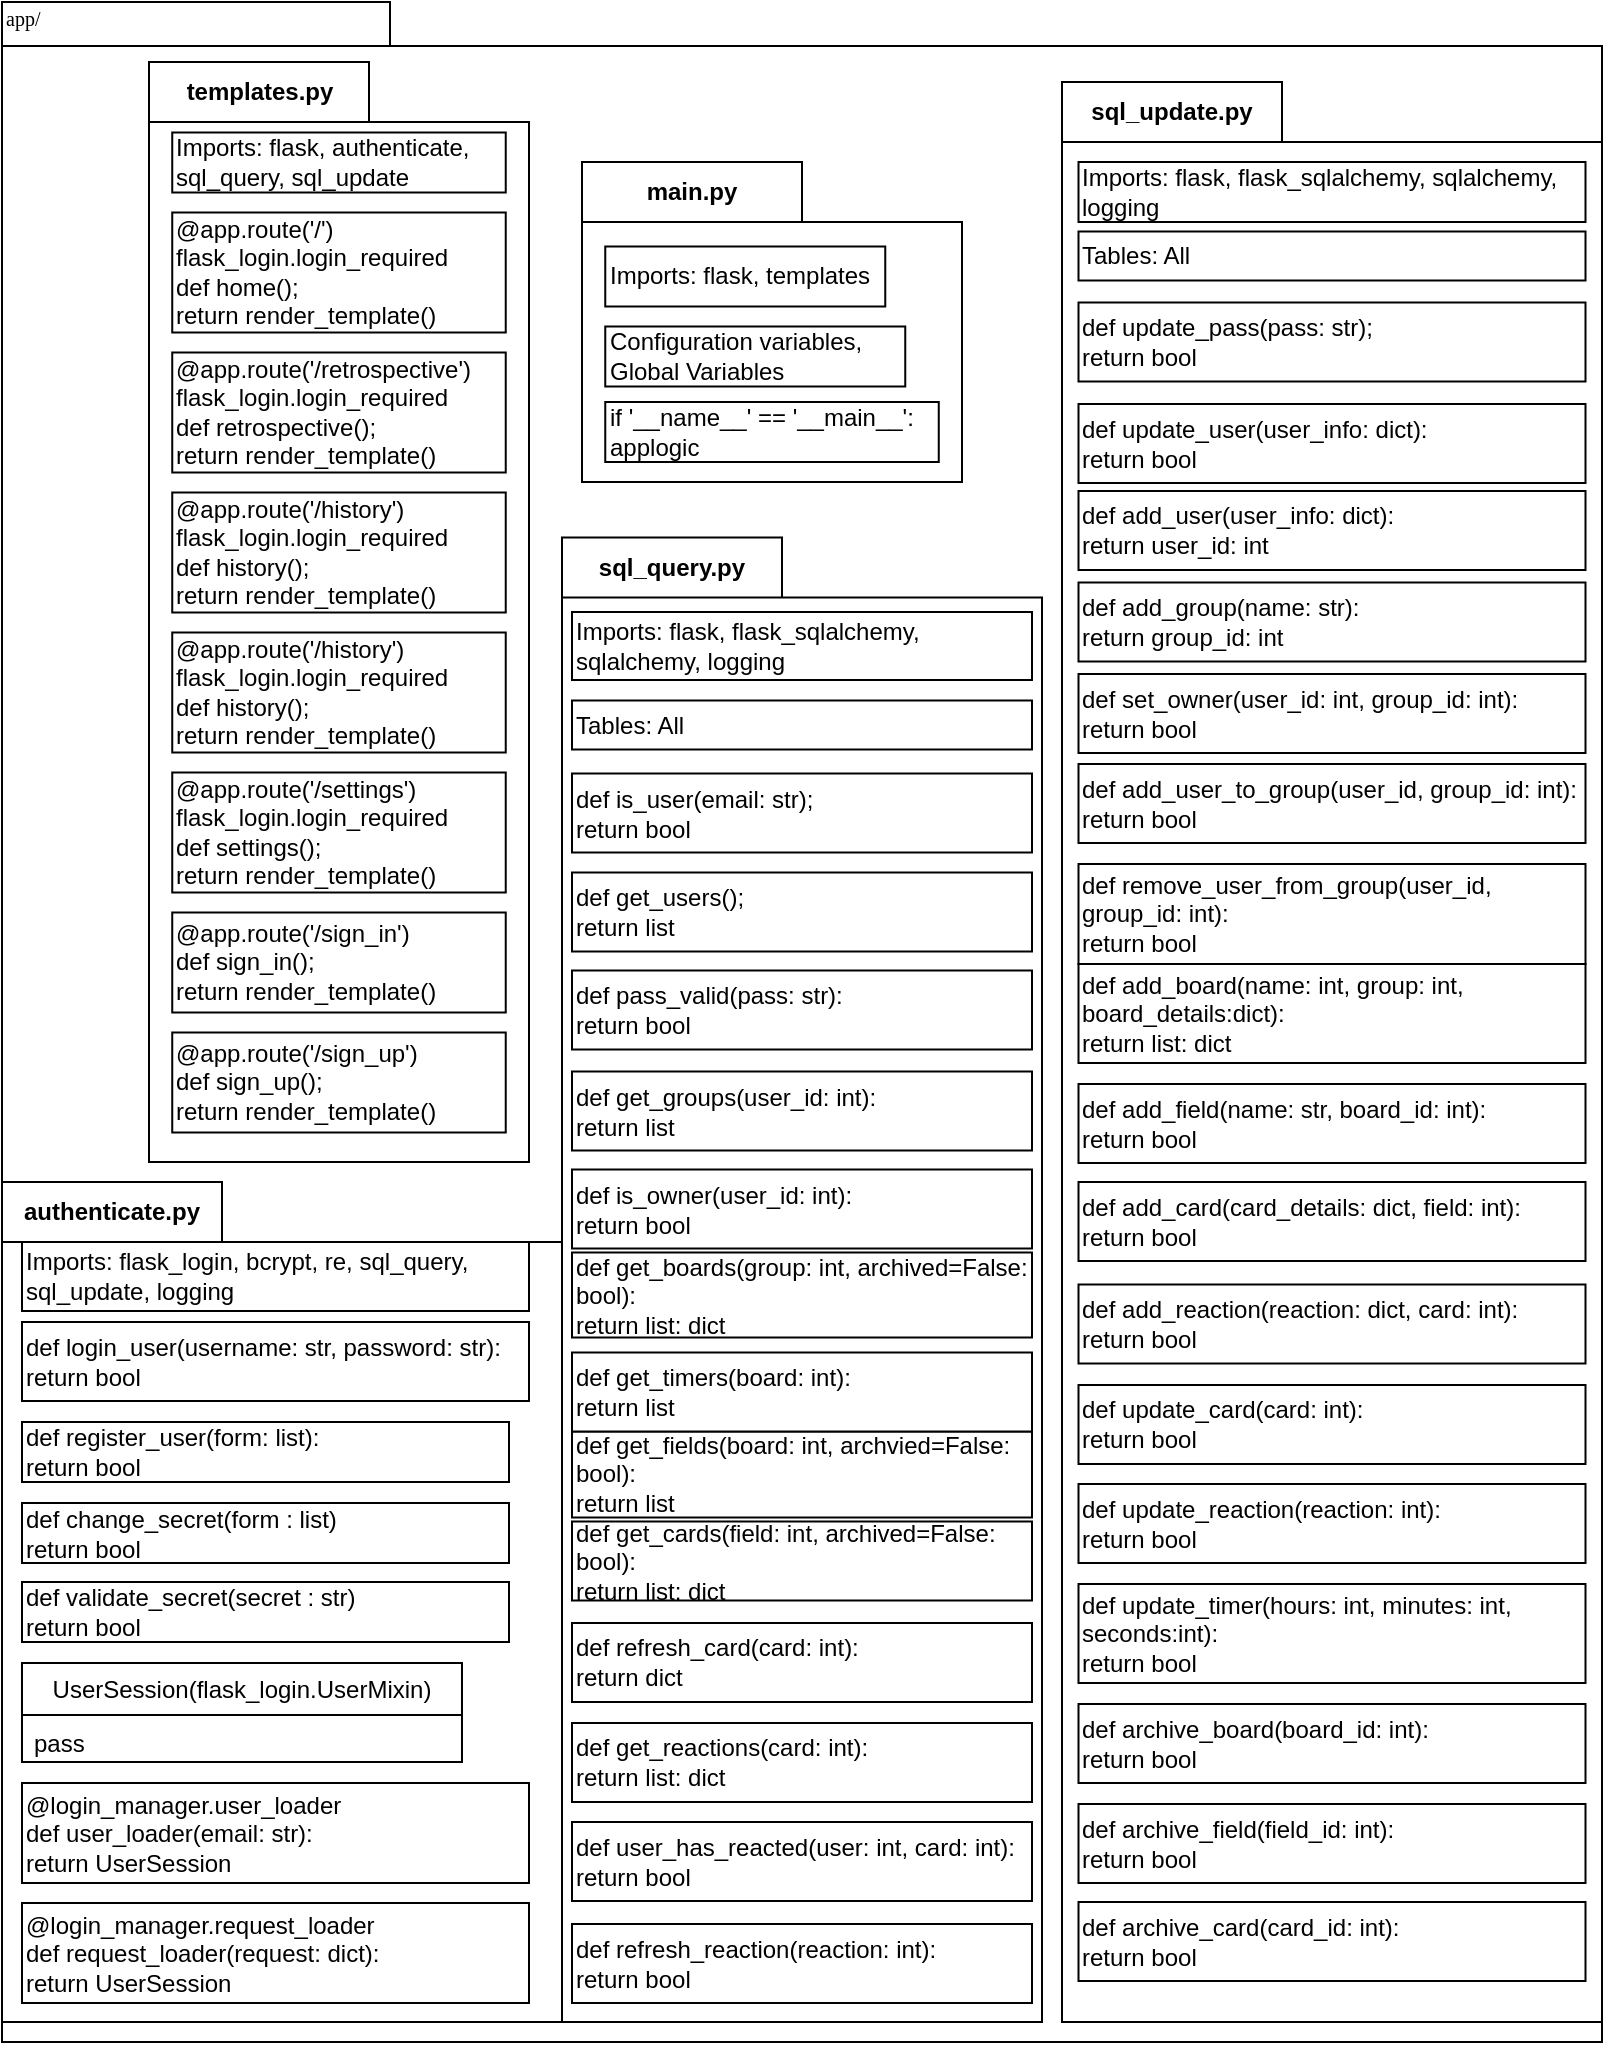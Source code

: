 <mxfile version="23.1.1" type="github">
  <diagram name="Page-1" id="b5b7bab2-c9e2-2cf4-8b2a-24fd1a2a6d21">
    <mxGraphModel dx="5551" dy="2537" grid="1" gridSize="10" guides="1" tooltips="1" connect="1" arrows="1" fold="1" page="1" pageScale="1" pageWidth="827" pageHeight="1169" background="none" math="0" shadow="0">
      <root>
        <mxCell id="0" />
        <mxCell id="1" parent="0" />
        <mxCell id="oABOveACmjRv8DOEJNGW-1" value="" style="shape=folder;fontStyle=1;spacingTop=10;tabWidth=194;tabHeight=22;tabPosition=left;html=1;rounded=0;shadow=0;comic=0;labelBackgroundColor=none;strokeWidth=1;fillColor=none;fontFamily=Verdana;fontSize=10;align=center;movable=1;resizable=1;rotatable=1;deletable=1;editable=1;locked=0;connectable=1;" parent="1" vertex="1">
          <mxGeometry x="-3290" y="30" width="800" height="1020" as="geometry" />
        </mxCell>
        <mxCell id="mbnMspnGtvejgizrEzkg-3" value="templates.py" style="shape=folder;fontStyle=1;tabWidth=110;tabHeight=30;tabPosition=left;html=1;boundedLbl=1;labelInHeader=1;container=1;collapsible=0;whiteSpace=wrap;" vertex="1" parent="1">
          <mxGeometry x="-3216.5" y="60" width="190" height="550" as="geometry" />
        </mxCell>
        <mxCell id="mbnMspnGtvejgizrEzkg-4" value="" style="html=1;strokeColor=none;resizeWidth=1;resizeHeight=1;fillColor=none;part=1;connectable=0;allowArrows=0;deletable=0;whiteSpace=wrap;" vertex="1" parent="mbnMspnGtvejgizrEzkg-3">
          <mxGeometry width="190.0" height="297.353" relative="1" as="geometry">
            <mxPoint y="30" as="offset" />
          </mxGeometry>
        </mxCell>
        <mxCell id="Ghdv_1RhHWvs7Wrgkg28-39" value="Imports:&amp;nbsp;flask, authenticate,&lt;br&gt;sql_query, sql_update" style="html=1;whiteSpace=wrap;align=left;" parent="mbnMspnGtvejgizrEzkg-3" vertex="1">
          <mxGeometry x="11.62" y="35.25" width="166.75" height="30" as="geometry" />
        </mxCell>
        <mxCell id="Ghdv_1RhHWvs7Wrgkg28-40" value="@app.route(&#39;/&#39;)&lt;br&gt;flask_login.login_required&lt;br&gt;def home();&lt;br&gt;return render_template()" style="html=1;whiteSpace=wrap;align=left;" parent="mbnMspnGtvejgizrEzkg-3" vertex="1">
          <mxGeometry x="11.62" y="75.25" width="166.75" height="60" as="geometry" />
        </mxCell>
        <mxCell id="Ghdv_1RhHWvs7Wrgkg28-41" value="@app.route(&#39;/retrospective&#39;)&lt;br&gt;flask_login.login_required&lt;br&gt;def retrospective();&lt;br&gt;return render_template()" style="html=1;whiteSpace=wrap;align=left;" parent="mbnMspnGtvejgizrEzkg-3" vertex="1">
          <mxGeometry x="11.62" y="145.25" width="166.75" height="60" as="geometry" />
        </mxCell>
        <mxCell id="Ghdv_1RhHWvs7Wrgkg28-42" value="@app.route(&#39;/history&#39;)&lt;br&gt;flask_login.login_required&lt;br&gt;def history();&lt;br&gt;return render_template()" style="html=1;whiteSpace=wrap;align=left;" parent="mbnMspnGtvejgizrEzkg-3" vertex="1">
          <mxGeometry x="11.62" y="215.25" width="166.75" height="60" as="geometry" />
        </mxCell>
        <mxCell id="Ghdv_1RhHWvs7Wrgkg28-43" value="@app.route(&#39;/history&#39;)&lt;br&gt;flask_login.login_required&lt;br&gt;def history();&lt;br&gt;return render_template()" style="html=1;whiteSpace=wrap;align=left;" parent="mbnMspnGtvejgizrEzkg-3" vertex="1">
          <mxGeometry x="11.62" y="285.25" width="166.75" height="60" as="geometry" />
        </mxCell>
        <mxCell id="Ghdv_1RhHWvs7Wrgkg28-44" value="@app.route(&#39;/settings&#39;)&lt;br&gt;flask_login.login_required&lt;br&gt;def settings();&lt;br&gt;return render_template()" style="html=1;whiteSpace=wrap;align=left;" parent="mbnMspnGtvejgizrEzkg-3" vertex="1">
          <mxGeometry x="11.62" y="355.25" width="166.75" height="60" as="geometry" />
        </mxCell>
        <mxCell id="mbnMspnGtvejgizrEzkg-1" value="@app.route(&#39;/sign_in&#39;)&lt;br&gt;def sign_in();&lt;br&gt;return render_template()" style="html=1;whiteSpace=wrap;align=left;" vertex="1" parent="mbnMspnGtvejgizrEzkg-3">
          <mxGeometry x="11.62" y="425.25" width="166.75" height="50" as="geometry" />
        </mxCell>
        <mxCell id="mbnMspnGtvejgizrEzkg-2" value="@app.route(&#39;/sign_up&#39;)&lt;br&gt;def sign_up();&lt;br&gt;return render_template()" style="html=1;whiteSpace=wrap;align=left;" vertex="1" parent="mbnMspnGtvejgizrEzkg-3">
          <mxGeometry x="11.62" y="485.25" width="166.75" height="50" as="geometry" />
        </mxCell>
        <mxCell id="Ghdv_1RhHWvs7Wrgkg28-36" value="sql_update.py" style="shape=folder;fontStyle=1;tabWidth=110;tabHeight=30;tabPosition=left;html=1;boundedLbl=1;labelInHeader=1;container=1;collapsible=0;whiteSpace=wrap;" parent="1" vertex="1">
          <mxGeometry x="-2760" y="70" width="270" height="970" as="geometry" />
        </mxCell>
        <mxCell id="Ghdv_1RhHWvs7Wrgkg28-37" value="" style="html=1;strokeColor=none;resizeWidth=1;resizeHeight=1;fillColor=none;part=1;connectable=0;allowArrows=0;deletable=0;whiteSpace=wrap;" parent="Ghdv_1RhHWvs7Wrgkg28-36" vertex="1">
          <mxGeometry width="270.0" height="524.423" relative="1" as="geometry">
            <mxPoint y="30" as="offset" />
          </mxGeometry>
        </mxCell>
        <mxCell id="ce-oD1tsiVBPls7cVyCi-24" value="def update_pass(pass: str);&lt;br&gt;return bool" style="html=1;whiteSpace=wrap;align=left;" parent="Ghdv_1RhHWvs7Wrgkg28-36" vertex="1">
          <mxGeometry x="8.25" y="110.25" width="253.5" height="39.5" as="geometry" />
        </mxCell>
        <mxCell id="Ghdv_1RhHWvs7Wrgkg28-4" value="def update_card(card: int):&lt;br&gt;return bool" style="html=1;whiteSpace=wrap;align=left;" parent="Ghdv_1RhHWvs7Wrgkg28-36" vertex="1">
          <mxGeometry x="8.25" y="651.5" width="253.5" height="39.5" as="geometry" />
        </mxCell>
        <mxCell id="Ghdv_1RhHWvs7Wrgkg28-7" value="def update_reaction(reaction: int):&lt;br&gt;return bool" style="html=1;whiteSpace=wrap;align=left;" parent="Ghdv_1RhHWvs7Wrgkg28-36" vertex="1">
          <mxGeometry x="8.25" y="701" width="253.5" height="39.5" as="geometry" />
        </mxCell>
        <mxCell id="Ghdv_1RhHWvs7Wrgkg28-9" value="def add_field(name: str, board_id: int):&lt;br&gt;return bool" style="html=1;whiteSpace=wrap;align=left;" parent="Ghdv_1RhHWvs7Wrgkg28-36" vertex="1">
          <mxGeometry x="8.25" y="501" width="253.5" height="39.5" as="geometry" />
        </mxCell>
        <mxCell id="Ghdv_1RhHWvs7Wrgkg28-11" value="def add_group(name: str):&lt;br&gt;return group_id: int" style="html=1;whiteSpace=wrap;align=left;" parent="Ghdv_1RhHWvs7Wrgkg28-36" vertex="1">
          <mxGeometry x="8.25" y="250.25" width="253.5" height="39.5" as="geometry" />
        </mxCell>
        <mxCell id="Ghdv_1RhHWvs7Wrgkg28-12" value="def add_card(card_details: dict, field: int):&lt;br&gt;return bool" style="html=1;whiteSpace=wrap;align=left;" parent="Ghdv_1RhHWvs7Wrgkg28-36" vertex="1">
          <mxGeometry x="8.25" y="550" width="253.5" height="39.5" as="geometry" />
        </mxCell>
        <mxCell id="Ghdv_1RhHWvs7Wrgkg28-13" value="def set_owner(user_id: int, group_id: int):&lt;br&gt;return bool" style="html=1;whiteSpace=wrap;align=left;" parent="Ghdv_1RhHWvs7Wrgkg28-36" vertex="1">
          <mxGeometry x="8.25" y="296" width="253.5" height="39.5" as="geometry" />
        </mxCell>
        <mxCell id="Ghdv_1RhHWvs7Wrgkg28-19" value="def add_board(name: int, group: int, board_details:dict):&lt;br&gt;return list: dict" style="html=1;whiteSpace=wrap;align=left;" parent="Ghdv_1RhHWvs7Wrgkg28-36" vertex="1">
          <mxGeometry x="8.25" y="441" width="253.5" height="49.5" as="geometry" />
        </mxCell>
        <mxCell id="Ghdv_1RhHWvs7Wrgkg28-20" value="def add_reaction(reaction: dict, card: int):&lt;br&gt;return bool" style="html=1;whiteSpace=wrap;align=left;" parent="Ghdv_1RhHWvs7Wrgkg28-36" vertex="1">
          <mxGeometry x="8.25" y="601.25" width="253.5" height="39.5" as="geometry" />
        </mxCell>
        <mxCell id="Ghdv_1RhHWvs7Wrgkg28-22" value="Imports: flask, flask_sqlalchemy, sqlalchemy, logging" style="html=1;whiteSpace=wrap;align=left;" parent="Ghdv_1RhHWvs7Wrgkg28-36" vertex="1">
          <mxGeometry x="8.25" y="40" width="253.5" height="30" as="geometry" />
        </mxCell>
        <mxCell id="Ghdv_1RhHWvs7Wrgkg28-23" value="Tables: All" style="html=1;whiteSpace=wrap;align=left;" parent="Ghdv_1RhHWvs7Wrgkg28-36" vertex="1">
          <mxGeometry x="8.25" y="74.75" width="253.5" height="24.5" as="geometry" />
        </mxCell>
        <mxCell id="Ghdv_1RhHWvs7Wrgkg28-25" value="def update_timer(hours: int, minutes: int, seconds:int):&lt;br&gt;return bool" style="html=1;whiteSpace=wrap;align=left;" parent="Ghdv_1RhHWvs7Wrgkg28-36" vertex="1">
          <mxGeometry x="8.25" y="751" width="253.5" height="49.5" as="geometry" />
        </mxCell>
        <mxCell id="Ghdv_1RhHWvs7Wrgkg28-46" value="def add_user_to_group(user_id, group_id: int):&lt;br&gt;return bool" style="html=1;whiteSpace=wrap;align=left;" parent="Ghdv_1RhHWvs7Wrgkg28-36" vertex="1">
          <mxGeometry x="8.25" y="341" width="253.5" height="39.5" as="geometry" />
        </mxCell>
        <mxCell id="Ghdv_1RhHWvs7Wrgkg28-47" value="def remove_user_from_group(user_id, group_id: int):&lt;br&gt;return bool" style="html=1;whiteSpace=wrap;align=left;" parent="Ghdv_1RhHWvs7Wrgkg28-36" vertex="1">
          <mxGeometry x="8.25" y="391" width="253.5" height="50" as="geometry" />
        </mxCell>
        <mxCell id="Ghdv_1RhHWvs7Wrgkg28-48" value="def add_user(user_info: dict):&lt;br&gt;return user_id: int" style="html=1;whiteSpace=wrap;align=left;" parent="Ghdv_1RhHWvs7Wrgkg28-36" vertex="1">
          <mxGeometry x="8.25" y="204.5" width="253.5" height="39.5" as="geometry" />
        </mxCell>
        <mxCell id="Ghdv_1RhHWvs7Wrgkg28-49" value="def update_user(user_info: dict):&lt;br&gt;return bool" style="html=1;whiteSpace=wrap;align=left;" parent="Ghdv_1RhHWvs7Wrgkg28-36" vertex="1">
          <mxGeometry x="8.25" y="161" width="253.5" height="39.5" as="geometry" />
        </mxCell>
        <mxCell id="Ghdv_1RhHWvs7Wrgkg28-50" value="def archive_board(board_id: int):&lt;br&gt;return bool" style="html=1;whiteSpace=wrap;align=left;" parent="Ghdv_1RhHWvs7Wrgkg28-36" vertex="1">
          <mxGeometry x="8.25" y="811" width="253.5" height="39.5" as="geometry" />
        </mxCell>
        <mxCell id="Ghdv_1RhHWvs7Wrgkg28-51" value="def archive_field(field_id: int):&lt;br&gt;return bool" style="html=1;whiteSpace=wrap;align=left;" parent="Ghdv_1RhHWvs7Wrgkg28-36" vertex="1">
          <mxGeometry x="8.25" y="861" width="253.5" height="39.5" as="geometry" />
        </mxCell>
        <mxCell id="Ghdv_1RhHWvs7Wrgkg28-52" value="def archive_card(card_id: int):&lt;br&gt;return bool" style="html=1;whiteSpace=wrap;align=left;" parent="Ghdv_1RhHWvs7Wrgkg28-36" vertex="1">
          <mxGeometry x="8.25" y="910" width="253.5" height="39.5" as="geometry" />
        </mxCell>
        <mxCell id="Ghdv_1RhHWvs7Wrgkg28-31" value="sql_query.py" style="shape=folder;fontStyle=1;tabWidth=110;tabHeight=30;tabPosition=left;html=1;boundedLbl=1;labelInHeader=1;container=1;collapsible=0;whiteSpace=wrap;" parent="1" vertex="1">
          <mxGeometry x="-3010" y="297.75" width="240" height="742.25" as="geometry" />
        </mxCell>
        <mxCell id="Ghdv_1RhHWvs7Wrgkg28-32" value="" style="html=1;strokeColor=none;resizeWidth=1;resizeHeight=1;fillColor=none;part=1;connectable=0;allowArrows=0;deletable=0;whiteSpace=wrap;" parent="Ghdv_1RhHWvs7Wrgkg28-31" vertex="1">
          <mxGeometry width="240.0" height="401.292" relative="1" as="geometry">
            <mxPoint y="30" as="offset" />
          </mxGeometry>
        </mxCell>
        <mxCell id="ce-oD1tsiVBPls7cVyCi-16" value="Imports: flask, flask_sqlalchemy, sqlalchemy, logging" style="html=1;whiteSpace=wrap;align=left;" parent="Ghdv_1RhHWvs7Wrgkg28-31" vertex="1">
          <mxGeometry x="5" y="37.25" width="230" height="34" as="geometry" />
        </mxCell>
        <mxCell id="ce-oD1tsiVBPls7cVyCi-21" value="Tables: All" style="html=1;whiteSpace=wrap;align=left;" parent="Ghdv_1RhHWvs7Wrgkg28-31" vertex="1">
          <mxGeometry x="5" y="81.5" width="230" height="24.5" as="geometry" />
        </mxCell>
        <mxCell id="ce-oD1tsiVBPls7cVyCi-22" value="def is_user(email: str);&lt;br&gt;return bool" style="html=1;whiteSpace=wrap;align=left;" parent="Ghdv_1RhHWvs7Wrgkg28-31" vertex="1">
          <mxGeometry x="5" y="118" width="230" height="39.5" as="geometry" />
        </mxCell>
        <mxCell id="ce-oD1tsiVBPls7cVyCi-23" value="def pass_valid(pass: str):&lt;br&gt;return bool" style="html=1;whiteSpace=wrap;align=left;" parent="Ghdv_1RhHWvs7Wrgkg28-31" vertex="1">
          <mxGeometry x="5" y="216.5" width="230" height="39.5" as="geometry" />
        </mxCell>
        <mxCell id="ce-oD1tsiVBPls7cVyCi-25" value="def get_groups(user_id: int):&lt;br&gt;return list" style="html=1;whiteSpace=wrap;align=left;" parent="Ghdv_1RhHWvs7Wrgkg28-31" vertex="1">
          <mxGeometry x="5" y="267" width="230" height="39.5" as="geometry" />
        </mxCell>
        <mxCell id="Ghdv_1RhHWvs7Wrgkg28-1" value="def get_fields(board: int, archvied=False: bool):&lt;br&gt;return list" style="html=1;whiteSpace=wrap;align=left;" parent="Ghdv_1RhHWvs7Wrgkg28-31" vertex="1">
          <mxGeometry x="5" y="447" width="230" height="43" as="geometry" />
        </mxCell>
        <mxCell id="Ghdv_1RhHWvs7Wrgkg28-2" value="def get_users();&lt;br&gt;return list" style="html=1;whiteSpace=wrap;align=left;" parent="Ghdv_1RhHWvs7Wrgkg28-31" vertex="1">
          <mxGeometry x="5" y="167.5" width="230" height="39.5" as="geometry" />
        </mxCell>
        <mxCell id="Ghdv_1RhHWvs7Wrgkg28-3" value="def get_cards(field: int, archived=False: bool):&lt;br&gt;return list: dict" style="html=1;whiteSpace=wrap;align=left;" parent="Ghdv_1RhHWvs7Wrgkg28-31" vertex="1">
          <mxGeometry x="5" y="492" width="230" height="39.5" as="geometry" />
        </mxCell>
        <mxCell id="Ghdv_1RhHWvs7Wrgkg28-5" value="def refresh_card(card: int):&lt;br&gt;return dict" style="html=1;whiteSpace=wrap;align=left;" parent="Ghdv_1RhHWvs7Wrgkg28-31" vertex="1">
          <mxGeometry x="5" y="542.75" width="230" height="39.5" as="geometry" />
        </mxCell>
        <mxCell id="Ghdv_1RhHWvs7Wrgkg28-6" value="def get_reactions(card: int):&lt;br&gt;return list: dict" style="html=1;whiteSpace=wrap;align=left;" parent="Ghdv_1RhHWvs7Wrgkg28-31" vertex="1">
          <mxGeometry x="5" y="592.75" width="230" height="39.5" as="geometry" />
        </mxCell>
        <mxCell id="Ghdv_1RhHWvs7Wrgkg28-8" value="def refresh_reaction(reaction: int):&lt;br&gt;return bool" style="html=1;whiteSpace=wrap;align=left;" parent="Ghdv_1RhHWvs7Wrgkg28-31" vertex="1">
          <mxGeometry x="5" y="693.25" width="230" height="39.5" as="geometry" />
        </mxCell>
        <mxCell id="Ghdv_1RhHWvs7Wrgkg28-14" value="def is_owner(user_id: int):&lt;br&gt;return bool" style="html=1;whiteSpace=wrap;align=left;" parent="Ghdv_1RhHWvs7Wrgkg28-31" vertex="1">
          <mxGeometry x="5" y="316" width="230" height="39.5" as="geometry" />
        </mxCell>
        <mxCell id="Ghdv_1RhHWvs7Wrgkg28-18" value="def get_boards(group: int, archived=False: bool):&lt;br&gt;return list: dict" style="html=1;whiteSpace=wrap;align=left;" parent="Ghdv_1RhHWvs7Wrgkg28-31" vertex="1">
          <mxGeometry x="5" y="357.5" width="230" height="42.5" as="geometry" />
        </mxCell>
        <mxCell id="Ghdv_1RhHWvs7Wrgkg28-21" value="def user_has_reacted(user: int, card: int):&lt;br&gt;return bool" style="html=1;whiteSpace=wrap;align=left;" parent="Ghdv_1RhHWvs7Wrgkg28-31" vertex="1">
          <mxGeometry x="5" y="642.25" width="230" height="39.5" as="geometry" />
        </mxCell>
        <mxCell id="Ghdv_1RhHWvs7Wrgkg28-26" value="def get_timers(board: int):&lt;br&gt;return list" style="html=1;whiteSpace=wrap;align=left;" parent="Ghdv_1RhHWvs7Wrgkg28-31" vertex="1">
          <mxGeometry x="5" y="407.5" width="230" height="39.5" as="geometry" />
        </mxCell>
        <mxCell id="ce-oD1tsiVBPls7cVyCi-11" value="" style="html=1;strokeColor=none;resizeWidth=1;resizeHeight=1;fillColor=none;part=1;connectable=0;allowArrows=0;deletable=0;whiteSpace=wrap;" parent="Ghdv_1RhHWvs7Wrgkg28-31" vertex="1">
          <mxGeometry x="-45" y="354.97" width="280.0" height="227.07" as="geometry" />
        </mxCell>
        <mxCell id="oABOveACmjRv8DOEJNGW-2" value="app/" style="text;html=1;align=left;verticalAlign=top;spacingTop=-4;fontSize=10;fontFamily=Verdana;movable=1;resizable=1;rotatable=1;deletable=1;editable=1;locked=0;connectable=1;" parent="1" vertex="1">
          <mxGeometry x="-3290" y="30" width="130" height="20" as="geometry" />
        </mxCell>
        <mxCell id="oABOveACmjRv8DOEJNGW-3" value="authenticate.py" style="shape=folder;fontStyle=1;tabWidth=110;tabHeight=30;tabPosition=left;html=1;boundedLbl=1;labelInHeader=1;container=1;collapsible=0;whiteSpace=wrap;" parent="1" vertex="1">
          <mxGeometry x="-3290" y="620" width="280" height="420" as="geometry" />
        </mxCell>
        <mxCell id="oABOveACmjRv8DOEJNGW-4" value="" style="html=1;strokeColor=none;resizeWidth=1;resizeHeight=1;fillColor=none;part=1;connectable=0;allowArrows=0;deletable=0;whiteSpace=wrap;" parent="oABOveACmjRv8DOEJNGW-3" vertex="1">
          <mxGeometry width="280.0" height="227.07" relative="1" as="geometry">
            <mxPoint y="30" as="offset" />
          </mxGeometry>
        </mxCell>
        <mxCell id="5I_VJ2KQ3NgT_Eq5ZEYx-32" value="def login_user(username: str, password: str): &lt;br&gt;return bool" style="html=1;whiteSpace=wrap;align=left;" parent="1" vertex="1">
          <mxGeometry x="-3280" y="690" width="253.5" height="39.5" as="geometry" />
        </mxCell>
        <mxCell id="5I_VJ2KQ3NgT_Eq5ZEYx-33" value="def register_user(form: list): &lt;br&gt;return bool" style="html=1;whiteSpace=wrap;align=left;" parent="1" vertex="1">
          <mxGeometry x="-3280" y="740" width="243.5" height="30" as="geometry" />
        </mxCell>
        <mxCell id="5I_VJ2KQ3NgT_Eq5ZEYx-35" value="def change_secret(form : list)&lt;br&gt;return bool" style="html=1;whiteSpace=wrap;align=left;" parent="1" vertex="1">
          <mxGeometry x="-3280" y="780.5" width="243.5" height="30" as="geometry" />
        </mxCell>
        <mxCell id="5I_VJ2KQ3NgT_Eq5ZEYx-37" value="def validate_secret(secret : str)&lt;br&gt;return bool" style="html=1;whiteSpace=wrap;align=left;" parent="1" vertex="1">
          <mxGeometry x="-3280" y="820" width="243.5" height="30" as="geometry" />
        </mxCell>
        <mxCell id="5I_VJ2KQ3NgT_Eq5ZEYx-47" value="Imports: flask_login, bcrypt, re, sql_query, sql_update, logging" style="html=1;whiteSpace=wrap;align=left;" parent="1" vertex="1">
          <mxGeometry x="-3280" y="650" width="253.5" height="34.5" as="geometry" />
        </mxCell>
        <mxCell id="ce-oD1tsiVBPls7cVyCi-1" value="UserSession(flask_login.UserMixin)" style="swimlane;fontStyle=0;childLayout=stackLayout;horizontal=1;startSize=26;fillColor=none;horizontalStack=0;resizeParent=1;resizeParentMax=0;resizeLast=0;collapsible=1;marginBottom=0;whiteSpace=wrap;html=1;" parent="1" vertex="1">
          <mxGeometry x="-3280.003" y="860.5" width="220" height="49.5" as="geometry">
            <mxRectangle x="30" y="66.671" width="70" height="30" as="alternateBounds" />
          </mxGeometry>
        </mxCell>
        <mxCell id="ce-oD1tsiVBPls7cVyCi-5" value="pass" style="text;strokeColor=none;fillColor=none;align=left;verticalAlign=top;spacingLeft=4;spacingRight=4;overflow=hidden;rotatable=0;points=[[0,0.5],[1,0.5]];portConstraint=eastwest;whiteSpace=wrap;html=1;" parent="ce-oD1tsiVBPls7cVyCi-1" vertex="1">
          <mxGeometry y="26" width="220" height="23.5" as="geometry" />
        </mxCell>
        <mxCell id="ce-oD1tsiVBPls7cVyCi-9" value="@login_manager.user_loader&lt;br&gt;def user_loader(email: str): &lt;br&gt;return UserSession" style="html=1;whiteSpace=wrap;align=left;" parent="1" vertex="1">
          <mxGeometry x="-3280" y="920.5" width="253.5" height="50" as="geometry" />
        </mxCell>
        <mxCell id="ce-oD1tsiVBPls7cVyCi-10" value="@login_manager.request_loader&lt;br&gt;def request_loader(request: dict): &lt;br&gt;return UserSession" style="html=1;whiteSpace=wrap;align=left;" parent="1" vertex="1">
          <mxGeometry x="-3280" y="980.5" width="253.5" height="50" as="geometry" />
        </mxCell>
        <mxCell id="mbnMspnGtvejgizrEzkg-9" value="main.py" style="shape=folder;fontStyle=1;tabWidth=110;tabHeight=30;tabPosition=left;html=1;boundedLbl=1;labelInHeader=1;container=1;collapsible=0;whiteSpace=wrap;" vertex="1" parent="1">
          <mxGeometry x="-3000" y="110" width="190" height="160" as="geometry" />
        </mxCell>
        <mxCell id="mbnMspnGtvejgizrEzkg-10" value="" style="html=1;strokeColor=none;resizeWidth=1;resizeHeight=1;fillColor=none;part=1;connectable=0;allowArrows=0;deletable=0;whiteSpace=wrap;" vertex="1" parent="mbnMspnGtvejgizrEzkg-9">
          <mxGeometry width="190" height="86.503" relative="1" as="geometry">
            <mxPoint y="30" as="offset" />
          </mxGeometry>
        </mxCell>
        <mxCell id="mbnMspnGtvejgizrEzkg-11" value="if &#39;__name__&#39; == &#39;__main__&#39;:&lt;br&gt;applogic" style="html=1;whiteSpace=wrap;align=left;" vertex="1" parent="mbnMspnGtvejgizrEzkg-9">
          <mxGeometry x="11.63" y="120" width="166.75" height="30" as="geometry" />
        </mxCell>
        <mxCell id="mbnMspnGtvejgizrEzkg-12" value="Configuration variables,&lt;br&gt;Global Variables" style="html=1;whiteSpace=wrap;align=left;" vertex="1" parent="mbnMspnGtvejgizrEzkg-9">
          <mxGeometry x="11.63" y="82.25" width="150" height="30" as="geometry" />
        </mxCell>
        <mxCell id="mbnMspnGtvejgizrEzkg-13" value="Imports:&amp;nbsp;flask, templates" style="html=1;whiteSpace=wrap;align=left;" vertex="1" parent="mbnMspnGtvejgizrEzkg-9">
          <mxGeometry x="11.63" y="42.25" width="140" height="30" as="geometry" />
        </mxCell>
      </root>
    </mxGraphModel>
  </diagram>
</mxfile>
